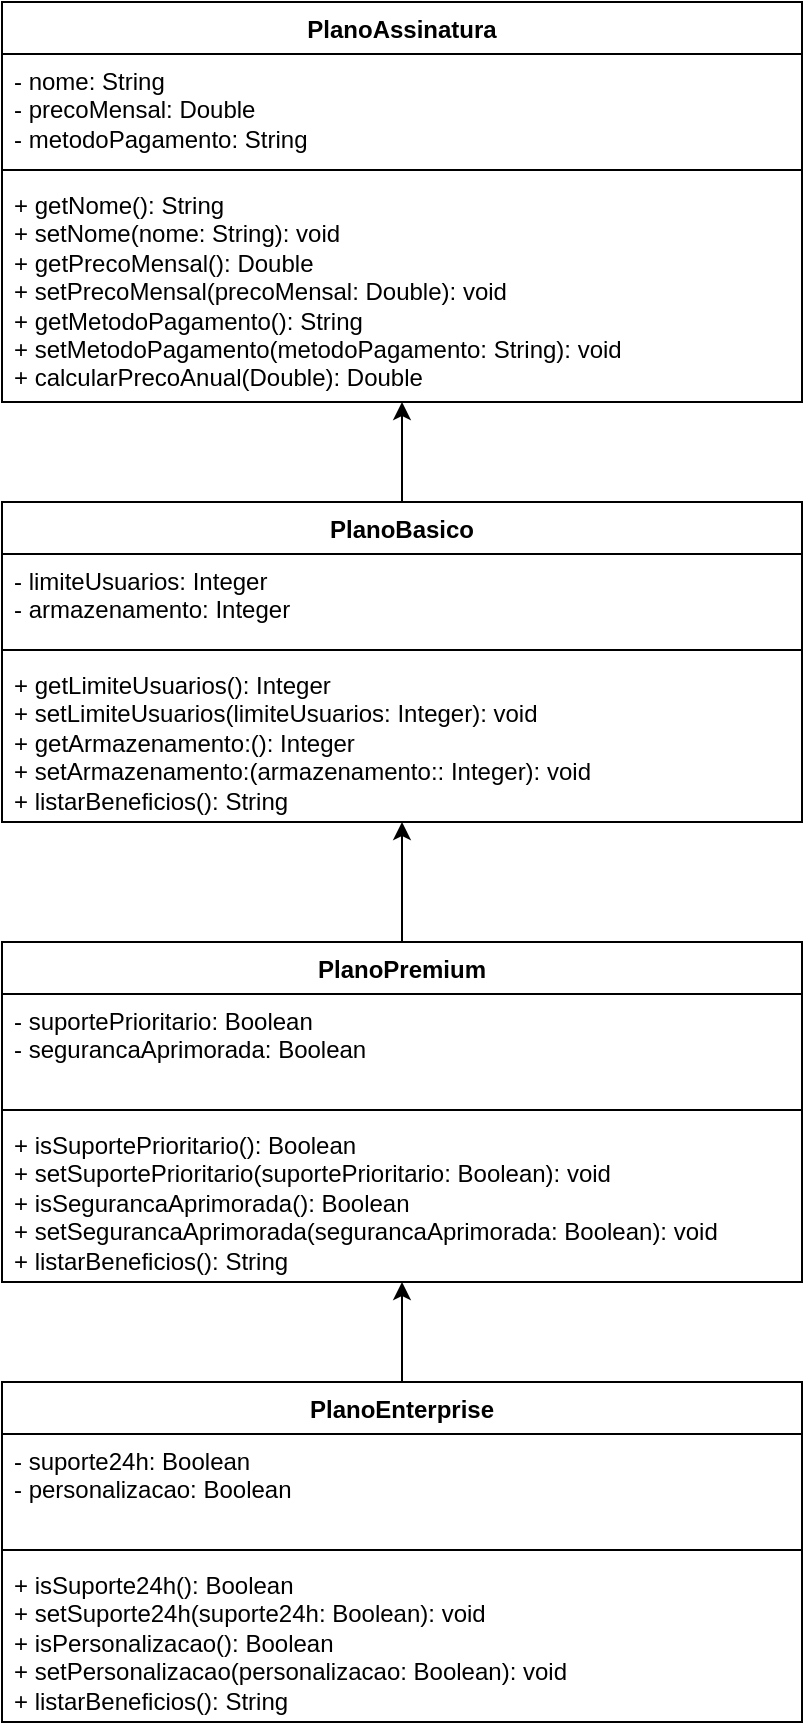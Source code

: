 <mxfile version="28.2.1">
  <diagram name="Página-1" id="u0RX3eWmxuv7ywh9c7Yb">
    <mxGraphModel grid="1" page="1" gridSize="10" guides="1" tooltips="1" connect="1" arrows="1" fold="1" pageScale="1" pageWidth="827" pageHeight="1169" math="0" shadow="0">
      <root>
        <mxCell id="0" />
        <mxCell id="1" parent="0" />
        <mxCell id="Njx253rxZSYDQyfUaw0v-5" value="PlanoAssinatura" style="swimlane;fontStyle=1;align=center;verticalAlign=top;childLayout=stackLayout;horizontal=1;startSize=26;horizontalStack=0;resizeParent=1;resizeParentMax=0;resizeLast=0;collapsible=1;marginBottom=0;whiteSpace=wrap;html=1;" vertex="1" parent="1">
          <mxGeometry x="200" y="80" width="400" height="200" as="geometry" />
        </mxCell>
        <mxCell id="Njx253rxZSYDQyfUaw0v-6" value="- nome: String&lt;div&gt;- precoMensal: Double&lt;/div&gt;&lt;div&gt;- metodoPagamento: String&lt;/div&gt;&lt;div&gt;&lt;br&gt;&lt;/div&gt;" style="text;strokeColor=none;fillColor=none;align=left;verticalAlign=top;spacingLeft=4;spacingRight=4;overflow=hidden;rotatable=0;points=[[0,0.5],[1,0.5]];portConstraint=eastwest;whiteSpace=wrap;html=1;" vertex="1" parent="Njx253rxZSYDQyfUaw0v-5">
          <mxGeometry y="26" width="400" height="54" as="geometry" />
        </mxCell>
        <mxCell id="Njx253rxZSYDQyfUaw0v-7" value="" style="line;strokeWidth=1;fillColor=none;align=left;verticalAlign=middle;spacingTop=-1;spacingLeft=3;spacingRight=3;rotatable=0;labelPosition=right;points=[];portConstraint=eastwest;strokeColor=inherit;" vertex="1" parent="Njx253rxZSYDQyfUaw0v-5">
          <mxGeometry y="80" width="400" height="8" as="geometry" />
        </mxCell>
        <mxCell id="Njx253rxZSYDQyfUaw0v-8" value="+ getNome(): String&lt;div&gt;+ setNome(nome: String): void&lt;/div&gt;&lt;div&gt;+ getPrecoMensal(): Double&lt;div&gt;+ setPrecoMensal(precoMensal: Double): void&lt;/div&gt;&lt;/div&gt;&lt;div&gt;+ getMetodoPagamento(): String&lt;div&gt;+ setMetodoPagamento(metodoPagamento: String): void&lt;/div&gt;&lt;/div&gt;&lt;div&gt;+ calcularPrecoAnual(Double): Double&lt;/div&gt;" style="text;strokeColor=none;fillColor=none;align=left;verticalAlign=top;spacingLeft=4;spacingRight=4;overflow=hidden;rotatable=0;points=[[0,0.5],[1,0.5]];portConstraint=eastwest;whiteSpace=wrap;html=1;" vertex="1" parent="Njx253rxZSYDQyfUaw0v-5">
          <mxGeometry y="88" width="400" height="112" as="geometry" />
        </mxCell>
        <mxCell id="80ZVfeYxHMMgDB4seIus-15" style="edgeStyle=orthogonalEdgeStyle;rounded=0;orthogonalLoop=1;jettySize=auto;html=1;entryX=0.5;entryY=1;entryDx=0;entryDy=0;" edge="1" parent="1" source="Njx253rxZSYDQyfUaw0v-9" target="Njx253rxZSYDQyfUaw0v-5">
          <mxGeometry relative="1" as="geometry" />
        </mxCell>
        <mxCell id="Njx253rxZSYDQyfUaw0v-9" value="PlanoBasico" style="swimlane;fontStyle=1;align=center;verticalAlign=top;childLayout=stackLayout;horizontal=1;startSize=26;horizontalStack=0;resizeParent=1;resizeParentMax=0;resizeLast=0;collapsible=1;marginBottom=0;whiteSpace=wrap;html=1;" vertex="1" parent="1">
          <mxGeometry x="200" y="330" width="400" height="160" as="geometry" />
        </mxCell>
        <mxCell id="Njx253rxZSYDQyfUaw0v-10" value="- limiteUsuarios: Integer&lt;div&gt;- armazenamento: Integer&lt;/div&gt;" style="text;strokeColor=none;fillColor=none;align=left;verticalAlign=top;spacingLeft=4;spacingRight=4;overflow=hidden;rotatable=0;points=[[0,0.5],[1,0.5]];portConstraint=eastwest;whiteSpace=wrap;html=1;" vertex="1" parent="Njx253rxZSYDQyfUaw0v-9">
          <mxGeometry y="26" width="400" height="44" as="geometry" />
        </mxCell>
        <mxCell id="Njx253rxZSYDQyfUaw0v-11" value="" style="line;strokeWidth=1;fillColor=none;align=left;verticalAlign=middle;spacingTop=-1;spacingLeft=3;spacingRight=3;rotatable=0;labelPosition=right;points=[];portConstraint=eastwest;strokeColor=inherit;" vertex="1" parent="Njx253rxZSYDQyfUaw0v-9">
          <mxGeometry y="70" width="400" height="8" as="geometry" />
        </mxCell>
        <mxCell id="Njx253rxZSYDQyfUaw0v-12" value="+ getLimiteUsuarios(): Integer&lt;div&gt;+ setLimiteUsuarios(limiteUsuarios: Integer): void&lt;/div&gt;&lt;div&gt;+ getArmazenamento:(): Integer&lt;div&gt;+ setA&lt;span style=&quot;background-color: transparent; color: light-dark(rgb(0, 0, 0), rgb(255, 255, 255));&quot;&gt;rmazenamento:&lt;/span&gt;&lt;span style=&quot;background-color: transparent; color: light-dark(rgb(0, 0, 0), rgb(255, 255, 255));&quot;&gt;(armazenamento:&lt;/span&gt;&lt;span style=&quot;background-color: transparent; color: light-dark(rgb(0, 0, 0), rgb(255, 255, 255));&quot;&gt;: Integer): void&lt;/span&gt;&lt;/div&gt;&lt;/div&gt;&lt;div&gt;+ listarBeneficios(): String&lt;/div&gt;" style="text;strokeColor=none;fillColor=none;align=left;verticalAlign=top;spacingLeft=4;spacingRight=4;overflow=hidden;rotatable=0;points=[[0,0.5],[1,0.5]];portConstraint=eastwest;whiteSpace=wrap;html=1;" vertex="1" parent="Njx253rxZSYDQyfUaw0v-9">
          <mxGeometry y="78" width="400" height="82" as="geometry" />
        </mxCell>
        <mxCell id="80ZVfeYxHMMgDB4seIus-17" style="edgeStyle=orthogonalEdgeStyle;rounded=0;orthogonalLoop=1;jettySize=auto;html=1;" edge="1" parent="1" source="80ZVfeYxHMMgDB4seIus-3" target="Njx253rxZSYDQyfUaw0v-9">
          <mxGeometry relative="1" as="geometry" />
        </mxCell>
        <mxCell id="80ZVfeYxHMMgDB4seIus-3" value="PlanoPremium" style="swimlane;fontStyle=1;align=center;verticalAlign=top;childLayout=stackLayout;horizontal=1;startSize=26;horizontalStack=0;resizeParent=1;resizeParentMax=0;resizeLast=0;collapsible=1;marginBottom=0;whiteSpace=wrap;html=1;" vertex="1" parent="1">
          <mxGeometry x="200" y="550" width="400" height="170" as="geometry" />
        </mxCell>
        <mxCell id="80ZVfeYxHMMgDB4seIus-4" value="- suportePrioritario: Boolean&lt;div&gt;- segurancaAprimorada: Boolean&lt;/div&gt;" style="text;strokeColor=none;fillColor=none;align=left;verticalAlign=top;spacingLeft=4;spacingRight=4;overflow=hidden;rotatable=0;points=[[0,0.5],[1,0.5]];portConstraint=eastwest;whiteSpace=wrap;html=1;" vertex="1" parent="80ZVfeYxHMMgDB4seIus-3">
          <mxGeometry y="26" width="400" height="54" as="geometry" />
        </mxCell>
        <mxCell id="80ZVfeYxHMMgDB4seIus-5" value="" style="line;strokeWidth=1;fillColor=none;align=left;verticalAlign=middle;spacingTop=-1;spacingLeft=3;spacingRight=3;rotatable=0;labelPosition=right;points=[];portConstraint=eastwest;strokeColor=inherit;" vertex="1" parent="80ZVfeYxHMMgDB4seIus-3">
          <mxGeometry y="80" width="400" height="8" as="geometry" />
        </mxCell>
        <mxCell id="80ZVfeYxHMMgDB4seIus-6" value="+ isSuportePrioritario(): Boolean&lt;div&gt;+ setSuportePrioritario(suportePrioritario: Boolean): void&lt;/div&gt;&lt;div&gt;+ isSegurancaAprimorada(): Boolean&lt;/div&gt;&lt;div&gt;+ setSegurancaAprimorada(segurancaAprimorada: Boolean): void&lt;/div&gt;&lt;div&gt;+ listarBeneficios(): String&lt;/div&gt;" style="text;strokeColor=none;fillColor=none;align=left;verticalAlign=top;spacingLeft=4;spacingRight=4;overflow=hidden;rotatable=0;points=[[0,0.5],[1,0.5]];portConstraint=eastwest;whiteSpace=wrap;html=1;" vertex="1" parent="80ZVfeYxHMMgDB4seIus-3">
          <mxGeometry y="88" width="400" height="82" as="geometry" />
        </mxCell>
        <mxCell id="80ZVfeYxHMMgDB4seIus-18" style="edgeStyle=orthogonalEdgeStyle;rounded=0;orthogonalLoop=1;jettySize=auto;html=1;" edge="1" parent="1" source="80ZVfeYxHMMgDB4seIus-11" target="80ZVfeYxHMMgDB4seIus-3">
          <mxGeometry relative="1" as="geometry" />
        </mxCell>
        <mxCell id="80ZVfeYxHMMgDB4seIus-11" value="PlanoEnterprise" style="swimlane;fontStyle=1;align=center;verticalAlign=top;childLayout=stackLayout;horizontal=1;startSize=26;horizontalStack=0;resizeParent=1;resizeParentMax=0;resizeLast=0;collapsible=1;marginBottom=0;whiteSpace=wrap;html=1;" vertex="1" parent="1">
          <mxGeometry x="200" y="770" width="400" height="170" as="geometry" />
        </mxCell>
        <mxCell id="80ZVfeYxHMMgDB4seIus-12" value="- suporte24h: Boolean&lt;div&gt;- personalizacao: Boolean&lt;/div&gt;" style="text;strokeColor=none;fillColor=none;align=left;verticalAlign=top;spacingLeft=4;spacingRight=4;overflow=hidden;rotatable=0;points=[[0,0.5],[1,0.5]];portConstraint=eastwest;whiteSpace=wrap;html=1;" vertex="1" parent="80ZVfeYxHMMgDB4seIus-11">
          <mxGeometry y="26" width="400" height="54" as="geometry" />
        </mxCell>
        <mxCell id="80ZVfeYxHMMgDB4seIus-13" value="" style="line;strokeWidth=1;fillColor=none;align=left;verticalAlign=middle;spacingTop=-1;spacingLeft=3;spacingRight=3;rotatable=0;labelPosition=right;points=[];portConstraint=eastwest;strokeColor=inherit;" vertex="1" parent="80ZVfeYxHMMgDB4seIus-11">
          <mxGeometry y="80" width="400" height="8" as="geometry" />
        </mxCell>
        <mxCell id="80ZVfeYxHMMgDB4seIus-14" value="+ isSuporte24h(): Boolean&lt;div&gt;+ setSuporte24h(suporte24h: Boolean): void&lt;/div&gt;&lt;div&gt;+ isPersonalizacao(): Boolean&lt;/div&gt;&lt;div&gt;+ setPersonalizacao(personalizacao: Boolean): void&lt;/div&gt;&lt;div&gt;+ listarBeneficios(): String&lt;/div&gt;" style="text;strokeColor=none;fillColor=none;align=left;verticalAlign=top;spacingLeft=4;spacingRight=4;overflow=hidden;rotatable=0;points=[[0,0.5],[1,0.5]];portConstraint=eastwest;whiteSpace=wrap;html=1;" vertex="1" parent="80ZVfeYxHMMgDB4seIus-11">
          <mxGeometry y="88" width="400" height="82" as="geometry" />
        </mxCell>
      </root>
    </mxGraphModel>
  </diagram>
</mxfile>
